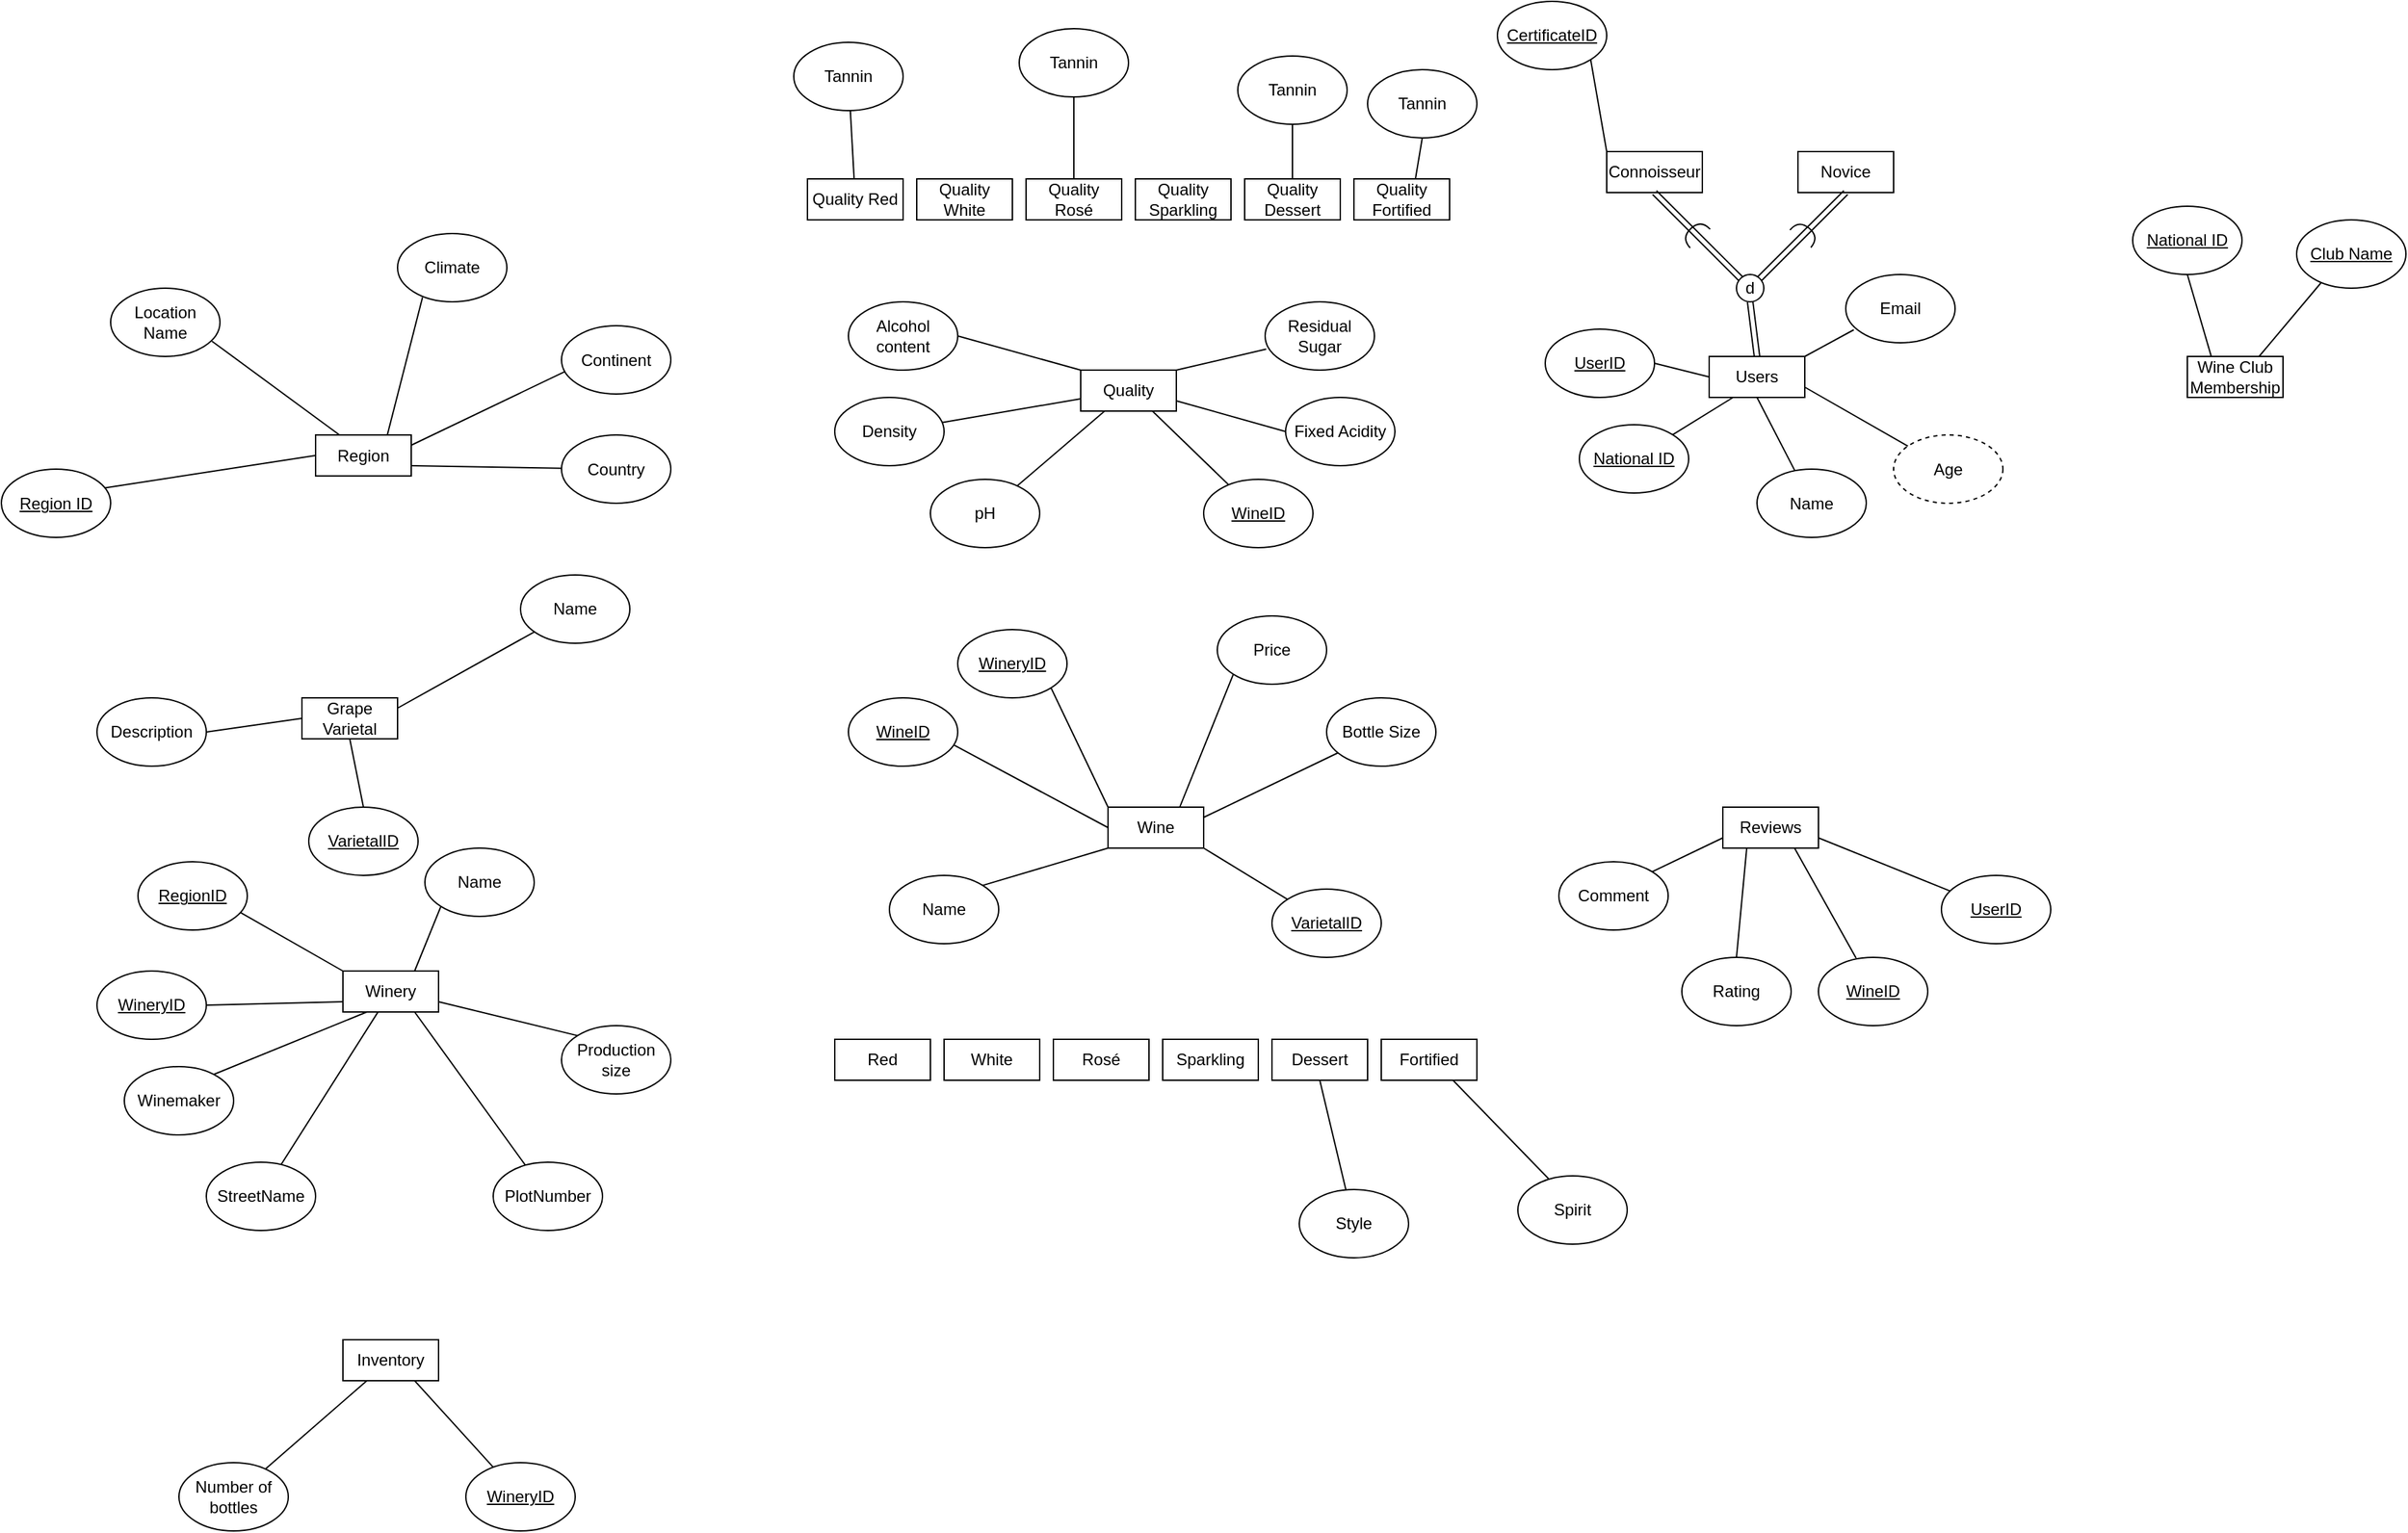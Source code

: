 <mxfile version="21.3.2" type="device">
  <diagram name="Page-1" id="_OWaajc-3fpwD0rDf2_s">
    <mxGraphModel dx="1834" dy="788" grid="1" gridSize="10" guides="1" tooltips="1" connect="1" arrows="1" fold="1" page="0" pageScale="1" pageWidth="1169" pageHeight="827" math="0" shadow="0">
      <root>
        <mxCell id="0" />
        <mxCell id="1" parent="0" />
        <mxCell id="yKqNTpvzBy1KA8ICd-nT-71" style="edgeStyle=none;rounded=0;orthogonalLoop=1;jettySize=auto;html=1;exitX=1;exitY=0;exitDx=0;exitDy=0;entryX=0.073;entryY=0.81;entryDx=0;entryDy=0;entryPerimeter=0;endArrow=none;endFill=0;" parent="1" source="yKqNTpvzBy1KA8ICd-nT-2" target="yKqNTpvzBy1KA8ICd-nT-70" edge="1">
          <mxGeometry relative="1" as="geometry" />
        </mxCell>
        <mxCell id="yKqNTpvzBy1KA8ICd-nT-72" style="edgeStyle=none;rounded=0;orthogonalLoop=1;jettySize=auto;html=1;exitX=1;exitY=0.75;exitDx=0;exitDy=0;endArrow=none;endFill=0;" parent="1" source="yKqNTpvzBy1KA8ICd-nT-2" target="yKqNTpvzBy1KA8ICd-nT-69" edge="1">
          <mxGeometry relative="1" as="geometry" />
        </mxCell>
        <mxCell id="yKqNTpvzBy1KA8ICd-nT-73" style="edgeStyle=none;rounded=0;orthogonalLoop=1;jettySize=auto;html=1;exitX=0.5;exitY=1;exitDx=0;exitDy=0;endArrow=none;endFill=0;" parent="1" source="yKqNTpvzBy1KA8ICd-nT-2" target="yKqNTpvzBy1KA8ICd-nT-68" edge="1">
          <mxGeometry relative="1" as="geometry" />
        </mxCell>
        <mxCell id="yKqNTpvzBy1KA8ICd-nT-74" style="edgeStyle=none;rounded=0;orthogonalLoop=1;jettySize=auto;html=1;exitX=0.25;exitY=1;exitDx=0;exitDy=0;entryX=1;entryY=0;entryDx=0;entryDy=0;endArrow=none;endFill=0;" parent="1" source="yKqNTpvzBy1KA8ICd-nT-2" target="yKqNTpvzBy1KA8ICd-nT-62" edge="1">
          <mxGeometry relative="1" as="geometry" />
        </mxCell>
        <mxCell id="yKqNTpvzBy1KA8ICd-nT-75" style="edgeStyle=none;rounded=0;orthogonalLoop=1;jettySize=auto;html=1;exitX=0;exitY=0.5;exitDx=0;exitDy=0;entryX=1;entryY=0.5;entryDx=0;entryDy=0;endArrow=none;endFill=0;" parent="1" source="yKqNTpvzBy1KA8ICd-nT-2" target="yKqNTpvzBy1KA8ICd-nT-61" edge="1">
          <mxGeometry relative="1" as="geometry" />
        </mxCell>
        <mxCell id="yKqNTpvzBy1KA8ICd-nT-2" value="Users" style="rounded=0;whiteSpace=wrap;html=1;" parent="1" vertex="1">
          <mxGeometry x="850" y="410" width="70" height="30" as="geometry" />
        </mxCell>
        <mxCell id="yKqNTpvzBy1KA8ICd-nT-3" value="d" style="ellipse;whiteSpace=wrap;html=1;aspect=fixed;" parent="1" vertex="1">
          <mxGeometry x="870" y="350" width="20" height="20" as="geometry" />
        </mxCell>
        <mxCell id="yKqNTpvzBy1KA8ICd-nT-4" value="" style="shape=link;html=1;rounded=0;entryX=0.5;entryY=0;entryDx=0;entryDy=0;exitX=0.5;exitY=1;exitDx=0;exitDy=0;" parent="1" source="yKqNTpvzBy1KA8ICd-nT-3" target="yKqNTpvzBy1KA8ICd-nT-2" edge="1">
          <mxGeometry width="100" relative="1" as="geometry">
            <mxPoint x="815" y="390" as="sourcePoint" />
            <mxPoint x="915" y="390" as="targetPoint" />
          </mxGeometry>
        </mxCell>
        <mxCell id="yKqNTpvzBy1KA8ICd-nT-64" style="edgeStyle=none;rounded=0;orthogonalLoop=1;jettySize=auto;html=1;exitX=0;exitY=0;exitDx=0;exitDy=0;entryX=1;entryY=1;entryDx=0;entryDy=0;endArrow=none;endFill=0;" parent="1" source="yKqNTpvzBy1KA8ICd-nT-5" target="yKqNTpvzBy1KA8ICd-nT-63" edge="1">
          <mxGeometry relative="1" as="geometry" />
        </mxCell>
        <mxCell id="yKqNTpvzBy1KA8ICd-nT-5" value="Connoisseur" style="rounded=0;whiteSpace=wrap;html=1;" parent="1" vertex="1">
          <mxGeometry x="775" y="260" width="70" height="30" as="geometry" />
        </mxCell>
        <mxCell id="yKqNTpvzBy1KA8ICd-nT-6" value="Novice" style="rounded=0;whiteSpace=wrap;html=1;" parent="1" vertex="1">
          <mxGeometry x="915" y="260" width="70" height="30" as="geometry" />
        </mxCell>
        <mxCell id="yKqNTpvzBy1KA8ICd-nT-8" value="" style="shape=link;html=1;rounded=0;entryX=1;entryY=0;entryDx=0;entryDy=0;exitX=0.5;exitY=1;exitDx=0;exitDy=0;" parent="1" source="yKqNTpvzBy1KA8ICd-nT-6" target="yKqNTpvzBy1KA8ICd-nT-3" edge="1">
          <mxGeometry width="100" relative="1" as="geometry">
            <mxPoint x="890" y="380" as="sourcePoint" />
            <mxPoint x="890" y="420" as="targetPoint" />
          </mxGeometry>
        </mxCell>
        <mxCell id="yKqNTpvzBy1KA8ICd-nT-9" value="" style="shape=link;html=1;rounded=0;entryX=0;entryY=0;entryDx=0;entryDy=0;exitX=0.5;exitY=1;exitDx=0;exitDy=0;" parent="1" source="yKqNTpvzBy1KA8ICd-nT-5" target="yKqNTpvzBy1KA8ICd-nT-3" edge="1">
          <mxGeometry width="100" relative="1" as="geometry">
            <mxPoint x="960" y="300" as="sourcePoint" />
            <mxPoint x="897" y="363" as="targetPoint" />
          </mxGeometry>
        </mxCell>
        <mxCell id="yKqNTpvzBy1KA8ICd-nT-85" style="edgeStyle=none;rounded=0;orthogonalLoop=1;jettySize=auto;html=1;exitX=0;exitY=0.75;exitDx=0;exitDy=0;entryX=1;entryY=0;entryDx=0;entryDy=0;endArrow=none;endFill=0;" parent="1" source="yKqNTpvzBy1KA8ICd-nT-10" target="yKqNTpvzBy1KA8ICd-nT-82" edge="1">
          <mxGeometry relative="1" as="geometry" />
        </mxCell>
        <mxCell id="yKqNTpvzBy1KA8ICd-nT-86" style="edgeStyle=none;rounded=0;orthogonalLoop=1;jettySize=auto;html=1;exitX=0.25;exitY=1;exitDx=0;exitDy=0;entryX=0.5;entryY=0;entryDx=0;entryDy=0;endArrow=none;endFill=0;" parent="1" source="yKqNTpvzBy1KA8ICd-nT-10" target="yKqNTpvzBy1KA8ICd-nT-81" edge="1">
          <mxGeometry relative="1" as="geometry" />
        </mxCell>
        <mxCell id="yKqNTpvzBy1KA8ICd-nT-87" style="edgeStyle=none;rounded=0;orthogonalLoop=1;jettySize=auto;html=1;exitX=0.75;exitY=1;exitDx=0;exitDy=0;entryX=0.344;entryY=0.01;entryDx=0;entryDy=0;entryPerimeter=0;endArrow=none;endFill=0;" parent="1" source="yKqNTpvzBy1KA8ICd-nT-10" target="yKqNTpvzBy1KA8ICd-nT-84" edge="1">
          <mxGeometry relative="1" as="geometry" />
        </mxCell>
        <mxCell id="yKqNTpvzBy1KA8ICd-nT-88" style="edgeStyle=none;rounded=0;orthogonalLoop=1;jettySize=auto;html=1;exitX=1;exitY=0.75;exitDx=0;exitDy=0;endArrow=none;endFill=0;" parent="1" source="yKqNTpvzBy1KA8ICd-nT-10" target="yKqNTpvzBy1KA8ICd-nT-83" edge="1">
          <mxGeometry relative="1" as="geometry" />
        </mxCell>
        <mxCell id="yKqNTpvzBy1KA8ICd-nT-10" value="Reviews" style="rounded=0;whiteSpace=wrap;html=1;" parent="1" vertex="1">
          <mxGeometry x="860" y="740" width="70" height="30" as="geometry" />
        </mxCell>
        <mxCell id="yKqNTpvzBy1KA8ICd-nT-96" style="edgeStyle=none;rounded=0;orthogonalLoop=1;jettySize=auto;html=1;exitX=0;exitY=0;exitDx=0;exitDy=0;entryX=1;entryY=1;entryDx=0;entryDy=0;endArrow=none;endFill=0;" parent="1" source="yKqNTpvzBy1KA8ICd-nT-12" target="yKqNTpvzBy1KA8ICd-nT-91" edge="1">
          <mxGeometry relative="1" as="geometry" />
        </mxCell>
        <mxCell id="yKqNTpvzBy1KA8ICd-nT-97" style="edgeStyle=none;rounded=0;orthogonalLoop=1;jettySize=auto;html=1;exitX=0.75;exitY=0;exitDx=0;exitDy=0;entryX=0;entryY=1;entryDx=0;entryDy=0;endArrow=none;endFill=0;" parent="1" source="yKqNTpvzBy1KA8ICd-nT-12" target="yKqNTpvzBy1KA8ICd-nT-92" edge="1">
          <mxGeometry relative="1" as="geometry" />
        </mxCell>
        <mxCell id="yKqNTpvzBy1KA8ICd-nT-98" style="edgeStyle=none;rounded=0;orthogonalLoop=1;jettySize=auto;html=1;exitX=1;exitY=0.25;exitDx=0;exitDy=0;endArrow=none;endFill=0;" parent="1" source="yKqNTpvzBy1KA8ICd-nT-12" target="yKqNTpvzBy1KA8ICd-nT-94" edge="1">
          <mxGeometry relative="1" as="geometry" />
        </mxCell>
        <mxCell id="yKqNTpvzBy1KA8ICd-nT-99" style="edgeStyle=none;rounded=0;orthogonalLoop=1;jettySize=auto;html=1;exitX=0;exitY=0.5;exitDx=0;exitDy=0;entryX=0.969;entryY=0.693;entryDx=0;entryDy=0;entryPerimeter=0;endArrow=none;endFill=0;" parent="1" source="yKqNTpvzBy1KA8ICd-nT-12" target="yKqNTpvzBy1KA8ICd-nT-90" edge="1">
          <mxGeometry relative="1" as="geometry" />
        </mxCell>
        <mxCell id="yKqNTpvzBy1KA8ICd-nT-100" style="edgeStyle=none;rounded=0;orthogonalLoop=1;jettySize=auto;html=1;exitX=0;exitY=1;exitDx=0;exitDy=0;entryX=1;entryY=0;entryDx=0;entryDy=0;endArrow=none;endFill=0;" parent="1" source="yKqNTpvzBy1KA8ICd-nT-12" target="yKqNTpvzBy1KA8ICd-nT-89" edge="1">
          <mxGeometry relative="1" as="geometry" />
        </mxCell>
        <mxCell id="yKqNTpvzBy1KA8ICd-nT-161" style="edgeStyle=none;rounded=0;orthogonalLoop=1;jettySize=auto;html=1;exitX=1;exitY=1;exitDx=0;exitDy=0;endArrow=none;endFill=0;" parent="1" source="yKqNTpvzBy1KA8ICd-nT-12" target="yKqNTpvzBy1KA8ICd-nT-159" edge="1">
          <mxGeometry relative="1" as="geometry" />
        </mxCell>
        <mxCell id="yKqNTpvzBy1KA8ICd-nT-12" value="Wine" style="rounded=0;whiteSpace=wrap;html=1;" parent="1" vertex="1">
          <mxGeometry x="410" y="740" width="70" height="30" as="geometry" />
        </mxCell>
        <mxCell id="yKqNTpvzBy1KA8ICd-nT-136" style="edgeStyle=none;rounded=0;orthogonalLoop=1;jettySize=auto;html=1;exitX=0.75;exitY=0;exitDx=0;exitDy=0;entryX=0;entryY=1;entryDx=0;entryDy=0;endArrow=none;endFill=0;" parent="1" source="yKqNTpvzBy1KA8ICd-nT-14" target="yKqNTpvzBy1KA8ICd-nT-125" edge="1">
          <mxGeometry relative="1" as="geometry" />
        </mxCell>
        <mxCell id="yKqNTpvzBy1KA8ICd-nT-137" style="edgeStyle=none;rounded=0;orthogonalLoop=1;jettySize=auto;html=1;exitX=0;exitY=0;exitDx=0;exitDy=0;entryX=0.938;entryY=0.744;entryDx=0;entryDy=0;entryPerimeter=0;endArrow=none;endFill=0;" parent="1" source="yKqNTpvzBy1KA8ICd-nT-14" target="yKqNTpvzBy1KA8ICd-nT-124" edge="1">
          <mxGeometry relative="1" as="geometry" />
        </mxCell>
        <mxCell id="yKqNTpvzBy1KA8ICd-nT-138" style="edgeStyle=none;rounded=0;orthogonalLoop=1;jettySize=auto;html=1;exitX=0;exitY=0.75;exitDx=0;exitDy=0;entryX=1;entryY=0.5;entryDx=0;entryDy=0;endArrow=none;endFill=0;" parent="1" source="yKqNTpvzBy1KA8ICd-nT-14" target="yKqNTpvzBy1KA8ICd-nT-123" edge="1">
          <mxGeometry relative="1" as="geometry" />
        </mxCell>
        <mxCell id="yKqNTpvzBy1KA8ICd-nT-141" style="edgeStyle=none;rounded=0;orthogonalLoop=1;jettySize=auto;html=1;exitX=1;exitY=0.75;exitDx=0;exitDy=0;entryX=0;entryY=0;entryDx=0;entryDy=0;endArrow=none;endFill=0;" parent="1" source="yKqNTpvzBy1KA8ICd-nT-14" target="yKqNTpvzBy1KA8ICd-nT-139" edge="1">
          <mxGeometry relative="1" as="geometry" />
        </mxCell>
        <mxCell id="yKqNTpvzBy1KA8ICd-nT-143" style="edgeStyle=none;rounded=0;orthogonalLoop=1;jettySize=auto;html=1;exitX=0.25;exitY=1;exitDx=0;exitDy=0;entryX=0.798;entryY=0.128;entryDx=0;entryDy=0;entryPerimeter=0;endArrow=none;endFill=0;" parent="1" source="yKqNTpvzBy1KA8ICd-nT-14" target="yKqNTpvzBy1KA8ICd-nT-142" edge="1">
          <mxGeometry relative="1" as="geometry" />
        </mxCell>
        <mxCell id="yKqNTpvzBy1KA8ICd-nT-147" style="edgeStyle=none;rounded=0;orthogonalLoop=1;jettySize=auto;html=1;exitX=0.374;exitY=0.973;exitDx=0;exitDy=0;exitPerimeter=0;endArrow=none;endFill=0;" parent="1" source="yKqNTpvzBy1KA8ICd-nT-14" target="yKqNTpvzBy1KA8ICd-nT-146" edge="1">
          <mxGeometry relative="1" as="geometry" />
        </mxCell>
        <mxCell id="yKqNTpvzBy1KA8ICd-nT-14" value="Winery" style="rounded=0;whiteSpace=wrap;html=1;" parent="1" vertex="1">
          <mxGeometry x="-150" y="860" width="70" height="30" as="geometry" />
        </mxCell>
        <mxCell id="yKqNTpvzBy1KA8ICd-nT-47" style="edgeStyle=none;rounded=0;orthogonalLoop=1;jettySize=auto;html=1;exitX=0;exitY=0.5;exitDx=0;exitDy=0;entryX=0.938;entryY=0.277;entryDx=0;entryDy=0;endArrow=none;endFill=0;entryPerimeter=0;" parent="1" source="yKqNTpvzBy1KA8ICd-nT-15" target="yKqNTpvzBy1KA8ICd-nT-45" edge="1">
          <mxGeometry relative="1" as="geometry" />
        </mxCell>
        <mxCell id="yKqNTpvzBy1KA8ICd-nT-48" style="edgeStyle=none;rounded=0;orthogonalLoop=1;jettySize=auto;html=1;exitX=0.25;exitY=0;exitDx=0;exitDy=0;entryX=0.927;entryY=0.777;entryDx=0;entryDy=0;endArrow=none;endFill=0;entryPerimeter=0;" parent="1" source="yKqNTpvzBy1KA8ICd-nT-15" target="yKqNTpvzBy1KA8ICd-nT-46" edge="1">
          <mxGeometry relative="1" as="geometry" />
        </mxCell>
        <mxCell id="yKqNTpvzBy1KA8ICd-nT-50" style="edgeStyle=none;rounded=0;orthogonalLoop=1;jettySize=auto;html=1;exitX=0.75;exitY=0;exitDx=0;exitDy=0;entryX=0.228;entryY=0.936;entryDx=0;entryDy=0;endArrow=none;endFill=0;entryPerimeter=0;" parent="1" source="yKqNTpvzBy1KA8ICd-nT-15" target="yKqNTpvzBy1KA8ICd-nT-49" edge="1">
          <mxGeometry relative="1" as="geometry" />
        </mxCell>
        <mxCell id="yKqNTpvzBy1KA8ICd-nT-52" style="edgeStyle=none;rounded=0;orthogonalLoop=1;jettySize=auto;html=1;exitX=1;exitY=0.25;exitDx=0;exitDy=0;entryX=0.048;entryY=0.658;entryDx=0;entryDy=0;entryPerimeter=0;endArrow=none;endFill=0;" parent="1" source="yKqNTpvzBy1KA8ICd-nT-15" target="yKqNTpvzBy1KA8ICd-nT-51" edge="1">
          <mxGeometry relative="1" as="geometry" />
        </mxCell>
        <mxCell id="yKqNTpvzBy1KA8ICd-nT-55" style="edgeStyle=none;rounded=0;orthogonalLoop=1;jettySize=auto;html=1;exitX=1;exitY=0.75;exitDx=0;exitDy=0;endArrow=none;endFill=0;" parent="1" source="yKqNTpvzBy1KA8ICd-nT-15" target="yKqNTpvzBy1KA8ICd-nT-54" edge="1">
          <mxGeometry relative="1" as="geometry" />
        </mxCell>
        <mxCell id="yKqNTpvzBy1KA8ICd-nT-15" value="Region" style="rounded=0;whiteSpace=wrap;html=1;" parent="1" vertex="1">
          <mxGeometry x="-170" y="467.5" width="70" height="30" as="geometry" />
        </mxCell>
        <mxCell id="yKqNTpvzBy1KA8ICd-nT-151" style="edgeStyle=none;rounded=0;orthogonalLoop=1;jettySize=auto;html=1;exitX=0.25;exitY=1;exitDx=0;exitDy=0;endArrow=none;endFill=0;" parent="1" source="yKqNTpvzBy1KA8ICd-nT-16" target="yKqNTpvzBy1KA8ICd-nT-150" edge="1">
          <mxGeometry relative="1" as="geometry" />
        </mxCell>
        <mxCell id="yKqNTpvzBy1KA8ICd-nT-153" style="edgeStyle=none;rounded=0;orthogonalLoop=1;jettySize=auto;html=1;exitX=0.75;exitY=1;exitDx=0;exitDy=0;entryX=0.253;entryY=0.072;entryDx=0;entryDy=0;entryPerimeter=0;endArrow=none;endFill=0;" parent="1" source="yKqNTpvzBy1KA8ICd-nT-16" target="yKqNTpvzBy1KA8ICd-nT-152" edge="1">
          <mxGeometry relative="1" as="geometry" />
        </mxCell>
        <mxCell id="yKqNTpvzBy1KA8ICd-nT-16" value="Inventory" style="rounded=0;whiteSpace=wrap;html=1;" parent="1" vertex="1">
          <mxGeometry x="-150" y="1130" width="70" height="30" as="geometry" />
        </mxCell>
        <mxCell id="yKqNTpvzBy1KA8ICd-nT-17" value="Red" style="rounded=0;whiteSpace=wrap;html=1;" parent="1" vertex="1">
          <mxGeometry x="210" y="910" width="70" height="30" as="geometry" />
        </mxCell>
        <mxCell id="yKqNTpvzBy1KA8ICd-nT-102" style="edgeStyle=none;rounded=0;orthogonalLoop=1;jettySize=auto;html=1;exitX=0.5;exitY=1;exitDx=0;exitDy=0;endArrow=none;endFill=0;" parent="1" source="yKqNTpvzBy1KA8ICd-nT-18" target="yKqNTpvzBy1KA8ICd-nT-101" edge="1">
          <mxGeometry relative="1" as="geometry" />
        </mxCell>
        <mxCell id="yKqNTpvzBy1KA8ICd-nT-18" value="Dessert" style="rounded=0;whiteSpace=wrap;html=1;" parent="1" vertex="1">
          <mxGeometry x="530" y="910" width="70" height="30" as="geometry" />
        </mxCell>
        <mxCell id="yKqNTpvzBy1KA8ICd-nT-106" style="edgeStyle=none;rounded=0;orthogonalLoop=1;jettySize=auto;html=1;exitX=0.75;exitY=1;exitDx=0;exitDy=0;entryX=0.281;entryY=0.043;entryDx=0;entryDy=0;entryPerimeter=0;endArrow=none;endFill=0;" parent="1" source="yKqNTpvzBy1KA8ICd-nT-19" target="yKqNTpvzBy1KA8ICd-nT-105" edge="1">
          <mxGeometry relative="1" as="geometry" />
        </mxCell>
        <mxCell id="yKqNTpvzBy1KA8ICd-nT-19" value="Fortified" style="rounded=0;whiteSpace=wrap;html=1;" parent="1" vertex="1">
          <mxGeometry x="610" y="910" width="70" height="30" as="geometry" />
        </mxCell>
        <mxCell id="yKqNTpvzBy1KA8ICd-nT-20" value="White" style="rounded=0;whiteSpace=wrap;html=1;" parent="1" vertex="1">
          <mxGeometry x="290" y="910" width="70" height="30" as="geometry" />
        </mxCell>
        <mxCell id="yKqNTpvzBy1KA8ICd-nT-21" value="Rosé" style="rounded=0;whiteSpace=wrap;html=1;" parent="1" vertex="1">
          <mxGeometry x="370" y="910" width="70" height="30" as="geometry" />
        </mxCell>
        <mxCell id="yKqNTpvzBy1KA8ICd-nT-22" value="Sparkling" style="rounded=0;whiteSpace=wrap;html=1;" parent="1" vertex="1">
          <mxGeometry x="450" y="910" width="70" height="30" as="geometry" />
        </mxCell>
        <mxCell id="yKqNTpvzBy1KA8ICd-nT-115" style="edgeStyle=none;rounded=0;orthogonalLoop=1;jettySize=auto;html=1;exitX=0;exitY=0;exitDx=0;exitDy=0;entryX=1;entryY=0.5;entryDx=0;entryDy=0;endArrow=none;endFill=0;" parent="1" source="yKqNTpvzBy1KA8ICd-nT-24" target="yKqNTpvzBy1KA8ICd-nT-109" edge="1">
          <mxGeometry relative="1" as="geometry" />
        </mxCell>
        <mxCell id="yKqNTpvzBy1KA8ICd-nT-116" value="" style="edgeStyle=none;rounded=0;orthogonalLoop=1;jettySize=auto;html=1;endArrow=none;endFill=0;" parent="1" source="yKqNTpvzBy1KA8ICd-nT-24" target="yKqNTpvzBy1KA8ICd-nT-110" edge="1">
          <mxGeometry relative="1" as="geometry" />
        </mxCell>
        <mxCell id="yKqNTpvzBy1KA8ICd-nT-117" style="edgeStyle=none;rounded=0;orthogonalLoop=1;jettySize=auto;html=1;exitX=0.25;exitY=1;exitDx=0;exitDy=0;endArrow=none;endFill=0;" parent="1" source="yKqNTpvzBy1KA8ICd-nT-24" target="yKqNTpvzBy1KA8ICd-nT-111" edge="1">
          <mxGeometry relative="1" as="geometry" />
        </mxCell>
        <mxCell id="yKqNTpvzBy1KA8ICd-nT-118" style="edgeStyle=none;rounded=0;orthogonalLoop=1;jettySize=auto;html=1;exitX=0.75;exitY=1;exitDx=0;exitDy=0;endArrow=none;endFill=0;" parent="1" source="yKqNTpvzBy1KA8ICd-nT-24" target="yKqNTpvzBy1KA8ICd-nT-114" edge="1">
          <mxGeometry relative="1" as="geometry" />
        </mxCell>
        <mxCell id="yKqNTpvzBy1KA8ICd-nT-121" style="edgeStyle=none;rounded=0;orthogonalLoop=1;jettySize=auto;html=1;exitX=1;exitY=0;exitDx=0;exitDy=0;entryX=0.01;entryY=0.693;entryDx=0;entryDy=0;entryPerimeter=0;endArrow=none;endFill=0;" parent="1" source="yKqNTpvzBy1KA8ICd-nT-24" target="yKqNTpvzBy1KA8ICd-nT-112" edge="1">
          <mxGeometry relative="1" as="geometry" />
        </mxCell>
        <mxCell id="yKqNTpvzBy1KA8ICd-nT-122" style="edgeStyle=none;rounded=0;orthogonalLoop=1;jettySize=auto;html=1;exitX=1;exitY=0.75;exitDx=0;exitDy=0;entryX=0;entryY=0.5;entryDx=0;entryDy=0;endArrow=none;endFill=0;" parent="1" source="yKqNTpvzBy1KA8ICd-nT-24" target="yKqNTpvzBy1KA8ICd-nT-113" edge="1">
          <mxGeometry relative="1" as="geometry" />
        </mxCell>
        <mxCell id="yKqNTpvzBy1KA8ICd-nT-24" value="Quality" style="rounded=0;whiteSpace=wrap;html=1;" parent="1" vertex="1">
          <mxGeometry x="390" y="420" width="70" height="30" as="geometry" />
        </mxCell>
        <mxCell id="yKqNTpvzBy1KA8ICd-nT-172" value="" style="edgeStyle=none;rounded=0;orthogonalLoop=1;jettySize=auto;html=1;endArrow=none;endFill=0;" parent="1" source="yKqNTpvzBy1KA8ICd-nT-31" target="yKqNTpvzBy1KA8ICd-nT-162" edge="1">
          <mxGeometry relative="1" as="geometry" />
        </mxCell>
        <mxCell id="yKqNTpvzBy1KA8ICd-nT-31" value="Quality Red" style="rounded=0;whiteSpace=wrap;html=1;" parent="1" vertex="1">
          <mxGeometry x="190" y="280" width="70" height="30" as="geometry" />
        </mxCell>
        <mxCell id="yKqNTpvzBy1KA8ICd-nT-32" value="Quality Dessert" style="rounded=0;whiteSpace=wrap;html=1;" parent="1" vertex="1">
          <mxGeometry x="510" y="280" width="70" height="30" as="geometry" />
        </mxCell>
        <mxCell id="yKqNTpvzBy1KA8ICd-nT-33" value="Quality Fortified" style="rounded=0;whiteSpace=wrap;html=1;" parent="1" vertex="1">
          <mxGeometry x="590" y="280" width="70" height="30" as="geometry" />
        </mxCell>
        <mxCell id="yKqNTpvzBy1KA8ICd-nT-34" value="Quality White" style="rounded=0;whiteSpace=wrap;html=1;" parent="1" vertex="1">
          <mxGeometry x="270" y="280" width="70" height="30" as="geometry" />
        </mxCell>
        <mxCell id="yKqNTpvzBy1KA8ICd-nT-171" value="" style="edgeStyle=none;rounded=0;orthogonalLoop=1;jettySize=auto;html=1;endArrow=none;endFill=0;" parent="1" source="yKqNTpvzBy1KA8ICd-nT-35" target="yKqNTpvzBy1KA8ICd-nT-165" edge="1">
          <mxGeometry relative="1" as="geometry" />
        </mxCell>
        <mxCell id="yKqNTpvzBy1KA8ICd-nT-35" value="Quality Rosé" style="rounded=0;whiteSpace=wrap;html=1;" parent="1" vertex="1">
          <mxGeometry x="350" y="280" width="70" height="30" as="geometry" />
        </mxCell>
        <mxCell id="yKqNTpvzBy1KA8ICd-nT-36" value="Quality Sparkling" style="rounded=0;whiteSpace=wrap;html=1;" parent="1" vertex="1">
          <mxGeometry x="430" y="280" width="70" height="30" as="geometry" />
        </mxCell>
        <mxCell id="yKqNTpvzBy1KA8ICd-nT-45" value="&lt;u class=&quot;custom-cursor-default-hover&quot;&gt;Region ID&lt;/u&gt;" style="ellipse;whiteSpace=wrap;html=1;" parent="1" vertex="1">
          <mxGeometry x="-400" y="492.5" width="80" height="50" as="geometry" />
        </mxCell>
        <mxCell id="yKqNTpvzBy1KA8ICd-nT-46" value="&lt;span class=&quot;custom-cursor-default-hover&quot;&gt;Location Name&lt;/span&gt;" style="ellipse;whiteSpace=wrap;html=1;" parent="1" vertex="1">
          <mxGeometry x="-320" y="360" width="80" height="50" as="geometry" />
        </mxCell>
        <mxCell id="yKqNTpvzBy1KA8ICd-nT-49" value="&lt;span class=&quot;custom-cursor-default-hover&quot;&gt;Climate&lt;/span&gt;" style="ellipse;whiteSpace=wrap;html=1;" parent="1" vertex="1">
          <mxGeometry x="-110" y="320" width="80" height="50" as="geometry" />
        </mxCell>
        <mxCell id="yKqNTpvzBy1KA8ICd-nT-51" value="&lt;span class=&quot;custom-cursor-default-hover&quot;&gt;Continent&lt;/span&gt;" style="ellipse;whiteSpace=wrap;html=1;" parent="1" vertex="1">
          <mxGeometry x="10" y="387.5" width="80" height="50" as="geometry" />
        </mxCell>
        <mxCell id="yKqNTpvzBy1KA8ICd-nT-77" style="edgeStyle=none;rounded=0;orthogonalLoop=1;jettySize=auto;html=1;exitX=0.25;exitY=0;exitDx=0;exitDy=0;entryX=0.5;entryY=1;entryDx=0;entryDy=0;endArrow=none;endFill=0;" parent="1" source="yKqNTpvzBy1KA8ICd-nT-53" target="yKqNTpvzBy1KA8ICd-nT-76" edge="1">
          <mxGeometry relative="1" as="geometry" />
        </mxCell>
        <mxCell id="yKqNTpvzBy1KA8ICd-nT-79" style="edgeStyle=none;rounded=0;orthogonalLoop=1;jettySize=auto;html=1;exitX=0.75;exitY=0;exitDx=0;exitDy=0;entryX=0.229;entryY=0.91;entryDx=0;entryDy=0;entryPerimeter=0;endArrow=none;endFill=0;" parent="1" source="yKqNTpvzBy1KA8ICd-nT-53" target="yKqNTpvzBy1KA8ICd-nT-78" edge="1">
          <mxGeometry relative="1" as="geometry" />
        </mxCell>
        <mxCell id="yKqNTpvzBy1KA8ICd-nT-53" value="Wine Club Membership" style="rounded=0;whiteSpace=wrap;html=1;" parent="1" vertex="1">
          <mxGeometry x="1200" y="410" width="70" height="30" as="geometry" />
        </mxCell>
        <mxCell id="yKqNTpvzBy1KA8ICd-nT-54" value="&lt;span class=&quot;custom-cursor-default-hover&quot;&gt;Country&lt;/span&gt;" style="ellipse;whiteSpace=wrap;html=1;" parent="1" vertex="1">
          <mxGeometry x="10" y="467.5" width="80" height="50" as="geometry" />
        </mxCell>
        <mxCell id="yKqNTpvzBy1KA8ICd-nT-156" style="edgeStyle=none;rounded=0;orthogonalLoop=1;jettySize=auto;html=1;exitX=0;exitY=0.5;exitDx=0;exitDy=0;entryX=1;entryY=0.5;entryDx=0;entryDy=0;endArrow=none;endFill=0;" parent="1" source="yKqNTpvzBy1KA8ICd-nT-60" target="yKqNTpvzBy1KA8ICd-nT-155" edge="1">
          <mxGeometry relative="1" as="geometry" />
        </mxCell>
        <mxCell id="yKqNTpvzBy1KA8ICd-nT-157" style="edgeStyle=none;rounded=0;orthogonalLoop=1;jettySize=auto;html=1;exitX=1;exitY=0.25;exitDx=0;exitDy=0;endArrow=none;endFill=0;" parent="1" source="yKqNTpvzBy1KA8ICd-nT-60" target="yKqNTpvzBy1KA8ICd-nT-154" edge="1">
          <mxGeometry relative="1" as="geometry" />
        </mxCell>
        <mxCell id="yKqNTpvzBy1KA8ICd-nT-160" style="edgeStyle=none;rounded=0;orthogonalLoop=1;jettySize=auto;html=1;exitX=0.5;exitY=1;exitDx=0;exitDy=0;entryX=0.5;entryY=0;entryDx=0;entryDy=0;endArrow=none;endFill=0;" parent="1" source="yKqNTpvzBy1KA8ICd-nT-60" target="yKqNTpvzBy1KA8ICd-nT-158" edge="1">
          <mxGeometry relative="1" as="geometry" />
        </mxCell>
        <mxCell id="yKqNTpvzBy1KA8ICd-nT-60" value="Grape Varietal" style="rounded=0;whiteSpace=wrap;html=1;" parent="1" vertex="1">
          <mxGeometry x="-180" y="660" width="70" height="30" as="geometry" />
        </mxCell>
        <mxCell id="yKqNTpvzBy1KA8ICd-nT-61" value="&lt;span class=&quot;custom-cursor-default-hover&quot;&gt;&lt;u&gt;UserID&lt;/u&gt;&lt;/span&gt;" style="ellipse;whiteSpace=wrap;html=1;" parent="1" vertex="1">
          <mxGeometry x="730" y="390" width="80" height="50" as="geometry" />
        </mxCell>
        <mxCell id="yKqNTpvzBy1KA8ICd-nT-62" value="&lt;span class=&quot;custom-cursor-default-hover&quot;&gt;&lt;u&gt;National ID&lt;/u&gt;&lt;/span&gt;" style="ellipse;whiteSpace=wrap;html=1;" parent="1" vertex="1">
          <mxGeometry x="755" y="460" width="80" height="50" as="geometry" />
        </mxCell>
        <mxCell id="yKqNTpvzBy1KA8ICd-nT-63" value="&lt;span class=&quot;custom-cursor-default-hover&quot;&gt;&lt;u&gt;CertificateID&lt;/u&gt;&lt;/span&gt;" style="ellipse;whiteSpace=wrap;html=1;" parent="1" vertex="1">
          <mxGeometry x="695" y="150" width="80" height="50" as="geometry" />
        </mxCell>
        <mxCell id="yKqNTpvzBy1KA8ICd-nT-65" value="" style="shape=requiredInterface;html=1;verticalLabelPosition=bottom;sketch=0;rotation=-50;" parent="1" vertex="1">
          <mxGeometry x="915" y="310" width="10" height="20" as="geometry" />
        </mxCell>
        <mxCell id="yKqNTpvzBy1KA8ICd-nT-67" value="" style="shape=requiredInterface;html=1;verticalLabelPosition=bottom;sketch=0;rotation=-133;" parent="1" vertex="1">
          <mxGeometry x="835" y="310" width="10" height="20" as="geometry" />
        </mxCell>
        <mxCell id="yKqNTpvzBy1KA8ICd-nT-68" value="&lt;span class=&quot;custom-cursor-default-hover&quot;&gt;Name&lt;/span&gt;" style="ellipse;whiteSpace=wrap;html=1;" parent="1" vertex="1">
          <mxGeometry x="885" y="492.5" width="80" height="50" as="geometry" />
        </mxCell>
        <mxCell id="yKqNTpvzBy1KA8ICd-nT-69" value="&lt;span class=&quot;custom-cursor-default-hover&quot;&gt;Age&lt;/span&gt;" style="ellipse;whiteSpace=wrap;html=1;dashed=1;" parent="1" vertex="1">
          <mxGeometry x="985" y="467.5" width="80" height="50" as="geometry" />
        </mxCell>
        <mxCell id="yKqNTpvzBy1KA8ICd-nT-70" value="&lt;span class=&quot;custom-cursor-default-hover&quot;&gt;Email&lt;/span&gt;" style="ellipse;whiteSpace=wrap;html=1;" parent="1" vertex="1">
          <mxGeometry x="950" y="350" width="80" height="50" as="geometry" />
        </mxCell>
        <mxCell id="yKqNTpvzBy1KA8ICd-nT-76" value="&lt;span class=&quot;custom-cursor-default-hover&quot;&gt;&lt;u&gt;National ID&lt;/u&gt;&lt;/span&gt;" style="ellipse;whiteSpace=wrap;html=1;" parent="1" vertex="1">
          <mxGeometry x="1160" y="300" width="80" height="50" as="geometry" />
        </mxCell>
        <mxCell id="yKqNTpvzBy1KA8ICd-nT-78" value="&lt;span class=&quot;custom-cursor-default-hover&quot;&gt;&lt;u&gt;Club Name&lt;/u&gt;&lt;/span&gt;" style="ellipse;whiteSpace=wrap;html=1;" parent="1" vertex="1">
          <mxGeometry x="1280" y="310" width="80" height="50" as="geometry" />
        </mxCell>
        <mxCell id="yKqNTpvzBy1KA8ICd-nT-81" value="&lt;span class=&quot;custom-cursor-default-hover&quot;&gt;Rating&lt;/span&gt;" style="ellipse;whiteSpace=wrap;html=1;" parent="1" vertex="1">
          <mxGeometry x="830" y="850" width="80" height="50" as="geometry" />
        </mxCell>
        <mxCell id="yKqNTpvzBy1KA8ICd-nT-82" value="&lt;span class=&quot;custom-cursor-default-hover&quot;&gt;Comment&lt;/span&gt;" style="ellipse;whiteSpace=wrap;html=1;" parent="1" vertex="1">
          <mxGeometry x="740" y="780" width="80" height="50" as="geometry" />
        </mxCell>
        <mxCell id="yKqNTpvzBy1KA8ICd-nT-83" value="&lt;span class=&quot;custom-cursor-default-hover&quot;&gt;&lt;u&gt;UserID&lt;/u&gt;&lt;/span&gt;" style="ellipse;whiteSpace=wrap;html=1;" parent="1" vertex="1">
          <mxGeometry x="1020" y="790" width="80" height="50" as="geometry" />
        </mxCell>
        <mxCell id="yKqNTpvzBy1KA8ICd-nT-84" value="&lt;span class=&quot;custom-cursor-default-hover&quot;&gt;&lt;u&gt;WineID&lt;/u&gt;&lt;/span&gt;" style="ellipse;whiteSpace=wrap;html=1;" parent="1" vertex="1">
          <mxGeometry x="930" y="850" width="80" height="50" as="geometry" />
        </mxCell>
        <mxCell id="yKqNTpvzBy1KA8ICd-nT-89" value="&lt;span class=&quot;custom-cursor-default-hover&quot;&gt;Name&lt;/span&gt;" style="ellipse;whiteSpace=wrap;html=1;" parent="1" vertex="1">
          <mxGeometry x="250" y="790" width="80" height="50" as="geometry" />
        </mxCell>
        <mxCell id="yKqNTpvzBy1KA8ICd-nT-90" value="&lt;span class=&quot;custom-cursor-default-hover&quot;&gt;&lt;u&gt;WineID&lt;/u&gt;&lt;/span&gt;" style="ellipse;whiteSpace=wrap;html=1;" parent="1" vertex="1">
          <mxGeometry x="220" y="660" width="80" height="50" as="geometry" />
        </mxCell>
        <mxCell id="yKqNTpvzBy1KA8ICd-nT-91" value="&lt;span class=&quot;custom-cursor-default-hover&quot;&gt;&lt;u&gt;WineryID&lt;/u&gt;&lt;/span&gt;" style="ellipse;whiteSpace=wrap;html=1;" parent="1" vertex="1">
          <mxGeometry x="300" y="610" width="80" height="50" as="geometry" />
        </mxCell>
        <mxCell id="yKqNTpvzBy1KA8ICd-nT-92" value="&lt;span class=&quot;custom-cursor-default-hover&quot;&gt;Price&lt;/span&gt;" style="ellipse;whiteSpace=wrap;html=1;" parent="1" vertex="1">
          <mxGeometry x="490" y="600" width="80" height="50" as="geometry" />
        </mxCell>
        <mxCell id="yKqNTpvzBy1KA8ICd-nT-94" value="&lt;span class=&quot;custom-cursor-default-hover&quot;&gt;Bottle Size&lt;/span&gt;" style="ellipse;whiteSpace=wrap;html=1;" parent="1" vertex="1">
          <mxGeometry x="570" y="660" width="80" height="50" as="geometry" />
        </mxCell>
        <mxCell id="yKqNTpvzBy1KA8ICd-nT-101" value="&lt;span class=&quot;custom-cursor-default-hover&quot;&gt;Style&lt;/span&gt;" style="ellipse;whiteSpace=wrap;html=1;" parent="1" vertex="1">
          <mxGeometry x="550" y="1020" width="80" height="50" as="geometry" />
        </mxCell>
        <mxCell id="yKqNTpvzBy1KA8ICd-nT-105" value="&lt;span class=&quot;custom-cursor-default-hover&quot;&gt;Spirit&lt;/span&gt;" style="ellipse;whiteSpace=wrap;html=1;" parent="1" vertex="1">
          <mxGeometry x="710" y="1010" width="80" height="50" as="geometry" />
        </mxCell>
        <mxCell id="yKqNTpvzBy1KA8ICd-nT-109" value="&lt;span class=&quot;custom-cursor-default-hover&quot;&gt;Alcohol content&lt;/span&gt;" style="ellipse;whiteSpace=wrap;html=1;" parent="1" vertex="1">
          <mxGeometry x="220" y="370" width="80" height="50" as="geometry" />
        </mxCell>
        <mxCell id="yKqNTpvzBy1KA8ICd-nT-110" value="&lt;span class=&quot;custom-cursor-default-hover&quot;&gt;Density&lt;/span&gt;" style="ellipse;whiteSpace=wrap;html=1;" parent="1" vertex="1">
          <mxGeometry x="210" y="440" width="80" height="50" as="geometry" />
        </mxCell>
        <mxCell id="yKqNTpvzBy1KA8ICd-nT-111" value="&lt;span class=&quot;custom-cursor-default-hover&quot;&gt;pH&lt;/span&gt;" style="ellipse;whiteSpace=wrap;html=1;" parent="1" vertex="1">
          <mxGeometry x="280" y="500" width="80" height="50" as="geometry" />
        </mxCell>
        <mxCell id="yKqNTpvzBy1KA8ICd-nT-112" value="&lt;span class=&quot;custom-cursor-default-hover&quot;&gt;Residual Sugar&lt;/span&gt;" style="ellipse;whiteSpace=wrap;html=1;" parent="1" vertex="1">
          <mxGeometry x="525" y="370" width="80" height="50" as="geometry" />
        </mxCell>
        <mxCell id="yKqNTpvzBy1KA8ICd-nT-113" value="Fixed Acidity" style="ellipse;whiteSpace=wrap;html=1;" parent="1" vertex="1">
          <mxGeometry x="540" y="440" width="80" height="50" as="geometry" />
        </mxCell>
        <mxCell id="yKqNTpvzBy1KA8ICd-nT-114" value="&lt;span class=&quot;custom-cursor-default-hover&quot;&gt;&lt;u&gt;WineID&lt;/u&gt;&lt;/span&gt;" style="ellipse;whiteSpace=wrap;html=1;" parent="1" vertex="1">
          <mxGeometry x="480" y="500" width="80" height="50" as="geometry" />
        </mxCell>
        <mxCell id="yKqNTpvzBy1KA8ICd-nT-123" value="&lt;span class=&quot;custom-cursor-default-hover&quot;&gt;&lt;u&gt;WineryID&lt;/u&gt;&lt;/span&gt;" style="ellipse;whiteSpace=wrap;html=1;" parent="1" vertex="1">
          <mxGeometry x="-330" y="860" width="80" height="50" as="geometry" />
        </mxCell>
        <mxCell id="yKqNTpvzBy1KA8ICd-nT-124" value="&lt;span class=&quot;custom-cursor-default-hover&quot;&gt;&lt;u&gt;RegionID&lt;/u&gt;&lt;/span&gt;" style="ellipse;whiteSpace=wrap;html=1;" parent="1" vertex="1">
          <mxGeometry x="-300" y="780" width="80" height="50" as="geometry" />
        </mxCell>
        <mxCell id="yKqNTpvzBy1KA8ICd-nT-125" value="&lt;span class=&quot;custom-cursor-default-hover&quot;&gt;Name&lt;/span&gt;" style="ellipse;whiteSpace=wrap;html=1;" parent="1" vertex="1">
          <mxGeometry x="-90" y="770" width="80" height="50" as="geometry" />
        </mxCell>
        <mxCell id="yKqNTpvzBy1KA8ICd-nT-139" value="&lt;span class=&quot;custom-cursor-default-hover&quot;&gt;Production size&lt;/span&gt;" style="ellipse;whiteSpace=wrap;html=1;" parent="1" vertex="1">
          <mxGeometry x="10" y="900" width="80" height="50" as="geometry" />
        </mxCell>
        <mxCell id="yKqNTpvzBy1KA8ICd-nT-142" value="&lt;span class=&quot;custom-cursor-default-hover&quot;&gt;Winemaker&lt;/span&gt;" style="ellipse;whiteSpace=wrap;html=1;" parent="1" vertex="1">
          <mxGeometry x="-310" y="930" width="80" height="50" as="geometry" />
        </mxCell>
        <mxCell id="yKqNTpvzBy1KA8ICd-nT-146" value="&lt;span class=&quot;custom-cursor-default-hover&quot;&gt;StreetName&lt;/span&gt;" style="ellipse;whiteSpace=wrap;html=1;" parent="1" vertex="1">
          <mxGeometry x="-250" y="1000" width="80" height="50" as="geometry" />
        </mxCell>
        <mxCell id="yKqNTpvzBy1KA8ICd-nT-148" style="edgeStyle=none;rounded=0;orthogonalLoop=1;jettySize=auto;html=1;endArrow=none;endFill=0;exitX=0.75;exitY=1;exitDx=0;exitDy=0;" parent="1" source="yKqNTpvzBy1KA8ICd-nT-14" target="yKqNTpvzBy1KA8ICd-nT-149" edge="1">
          <mxGeometry relative="1" as="geometry">
            <mxPoint x="-110" y="890" as="sourcePoint" />
          </mxGeometry>
        </mxCell>
        <mxCell id="yKqNTpvzBy1KA8ICd-nT-149" value="&lt;span class=&quot;custom-cursor-default-hover&quot;&gt;PlotNumber&lt;/span&gt;" style="ellipse;whiteSpace=wrap;html=1;" parent="1" vertex="1">
          <mxGeometry x="-40" y="1000" width="80" height="50" as="geometry" />
        </mxCell>
        <mxCell id="yKqNTpvzBy1KA8ICd-nT-150" value="&lt;span class=&quot;custom-cursor-default-hover&quot;&gt;Number of bottles&lt;/span&gt;" style="ellipse;whiteSpace=wrap;html=1;" parent="1" vertex="1">
          <mxGeometry x="-270" y="1220" width="80" height="50" as="geometry" />
        </mxCell>
        <mxCell id="yKqNTpvzBy1KA8ICd-nT-152" value="&lt;span class=&quot;custom-cursor-default-hover&quot;&gt;&lt;u&gt;WineryID&lt;/u&gt;&lt;/span&gt;" style="ellipse;whiteSpace=wrap;html=1;" parent="1" vertex="1">
          <mxGeometry x="-60" y="1220" width="80" height="50" as="geometry" />
        </mxCell>
        <mxCell id="yKqNTpvzBy1KA8ICd-nT-154" value="&lt;span class=&quot;custom-cursor-default-hover&quot;&gt;Name&lt;/span&gt;" style="ellipse;whiteSpace=wrap;html=1;" parent="1" vertex="1">
          <mxGeometry x="-20" y="570" width="80" height="50" as="geometry" />
        </mxCell>
        <mxCell id="yKqNTpvzBy1KA8ICd-nT-155" value="&lt;span class=&quot;custom-cursor-default-hover&quot;&gt;Description&lt;/span&gt;" style="ellipse;whiteSpace=wrap;html=1;" parent="1" vertex="1">
          <mxGeometry x="-330" y="660" width="80" height="50" as="geometry" />
        </mxCell>
        <mxCell id="yKqNTpvzBy1KA8ICd-nT-158" value="&lt;u class=&quot;custom-cursor-default-hover&quot; style=&quot;border-color: var(--border-color);&quot;&gt;VarietalID&lt;/u&gt;" style="ellipse;whiteSpace=wrap;html=1;" parent="1" vertex="1">
          <mxGeometry x="-175" y="740" width="80" height="50" as="geometry" />
        </mxCell>
        <mxCell id="yKqNTpvzBy1KA8ICd-nT-159" value="&lt;u class=&quot;custom-cursor-default-hover&quot; style=&quot;border-color: var(--border-color);&quot;&gt;VarietalID&lt;/u&gt;" style="ellipse;whiteSpace=wrap;html=1;" parent="1" vertex="1">
          <mxGeometry x="530" y="800" width="80" height="50" as="geometry" />
        </mxCell>
        <mxCell id="yKqNTpvzBy1KA8ICd-nT-162" value="&lt;span class=&quot;custom-cursor-default-hover&quot;&gt;Tannin&lt;/span&gt;" style="ellipse;whiteSpace=wrap;html=1;" parent="1" vertex="1">
          <mxGeometry x="180" y="180" width="80" height="50" as="geometry" />
        </mxCell>
        <mxCell id="yKqNTpvzBy1KA8ICd-nT-165" value="&lt;span class=&quot;custom-cursor-default-hover&quot;&gt;Tannin&lt;/span&gt;" style="ellipse;whiteSpace=wrap;html=1;" parent="1" vertex="1">
          <mxGeometry x="345" y="170" width="80" height="50" as="geometry" />
        </mxCell>
        <mxCell id="yKqNTpvzBy1KA8ICd-nT-170" value="" style="edgeStyle=none;rounded=0;orthogonalLoop=1;jettySize=auto;html=1;endArrow=none;endFill=0;" parent="1" source="yKqNTpvzBy1KA8ICd-nT-167" target="yKqNTpvzBy1KA8ICd-nT-32" edge="1">
          <mxGeometry relative="1" as="geometry" />
        </mxCell>
        <mxCell id="yKqNTpvzBy1KA8ICd-nT-167" value="&lt;span class=&quot;custom-cursor-default-hover&quot;&gt;Tannin&lt;/span&gt;" style="ellipse;whiteSpace=wrap;html=1;" parent="1" vertex="1">
          <mxGeometry x="505" y="190" width="80" height="50" as="geometry" />
        </mxCell>
        <mxCell id="yKqNTpvzBy1KA8ICd-nT-168" style="edgeStyle=none;rounded=0;orthogonalLoop=1;jettySize=auto;html=1;exitX=0.5;exitY=0;exitDx=0;exitDy=0;endArrow=none;endFill=0;entryX=0.5;entryY=1;entryDx=0;entryDy=0;" parent="1" target="yKqNTpvzBy1KA8ICd-nT-169" edge="1">
          <mxGeometry relative="1" as="geometry">
            <mxPoint x="635" y="280" as="sourcePoint" />
            <mxPoint x="610" y="220" as="targetPoint" />
          </mxGeometry>
        </mxCell>
        <mxCell id="yKqNTpvzBy1KA8ICd-nT-169" value="&lt;span class=&quot;custom-cursor-default-hover&quot;&gt;Tannin&lt;/span&gt;" style="ellipse;whiteSpace=wrap;html=1;" parent="1" vertex="1">
          <mxGeometry x="600" y="200" width="80" height="50" as="geometry" />
        </mxCell>
      </root>
    </mxGraphModel>
  </diagram>
</mxfile>
